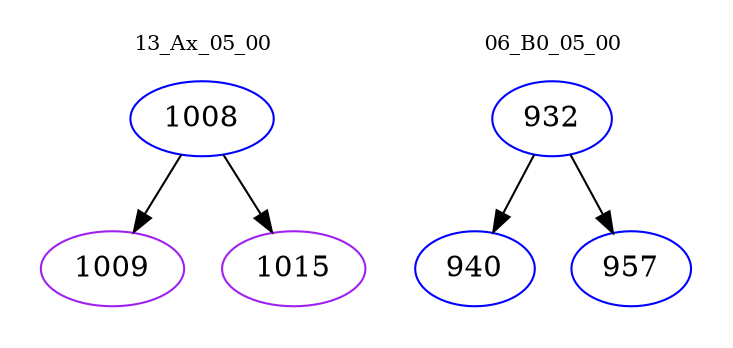digraph{
subgraph cluster_0 {
color = white
label = "13_Ax_05_00";
fontsize=10;
T0_1008 [label="1008", color="blue"]
T0_1008 -> T0_1009 [color="black"]
T0_1009 [label="1009", color="purple"]
T0_1008 -> T0_1015 [color="black"]
T0_1015 [label="1015", color="purple"]
}
subgraph cluster_1 {
color = white
label = "06_B0_05_00";
fontsize=10;
T1_932 [label="932", color="blue"]
T1_932 -> T1_940 [color="black"]
T1_940 [label="940", color="blue"]
T1_932 -> T1_957 [color="black"]
T1_957 [label="957", color="blue"]
}
}
